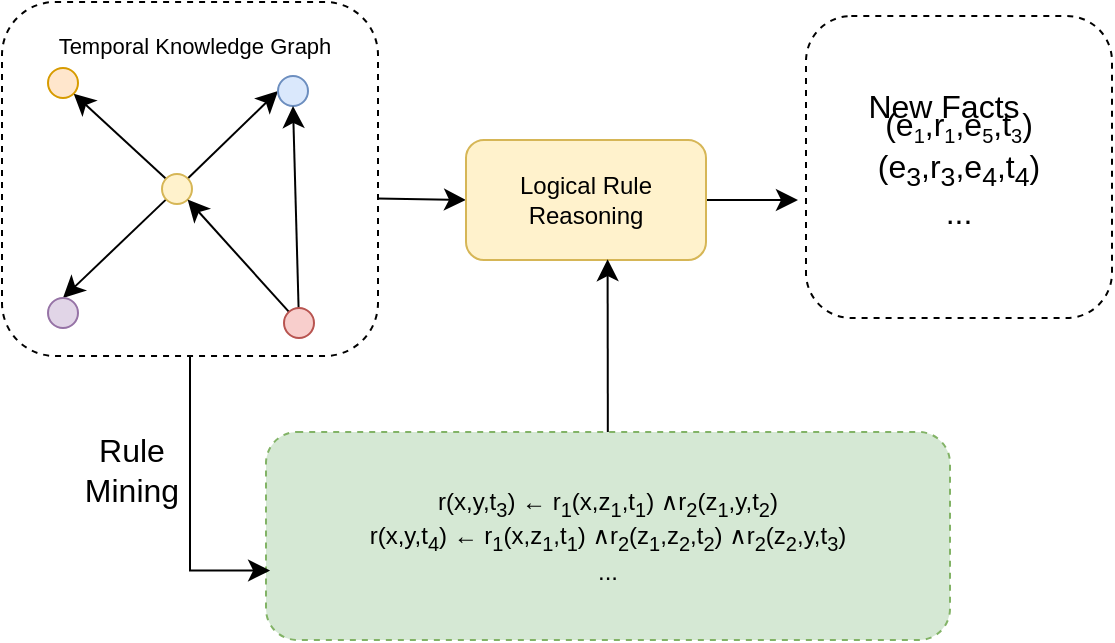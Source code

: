 <mxfile version="25.0.3">
  <diagram name="第 1 页" id="9H55Qvi0WNh1IqDSo3F6">
    <mxGraphModel dx="532" dy="306" grid="0" gridSize="10" guides="1" tooltips="1" connect="1" arrows="1" fold="1" page="0" pageScale="1" pageWidth="827" pageHeight="1169" math="0" shadow="0">
      <root>
        <mxCell id="0" />
        <mxCell id="1" parent="0" />
        <mxCell id="3tsn6FO70dDX8x1wXWFU-22" style="edgeStyle=none;curved=1;rounded=0;orthogonalLoop=1;jettySize=auto;html=1;entryX=0;entryY=0.5;entryDx=0;entryDy=0;fontSize=12;startSize=8;endSize=8;exitX=0.998;exitY=0.555;exitDx=0;exitDy=0;exitPerimeter=0;" edge="1" parent="1" source="3tsn6FO70dDX8x1wXWFU-6" target="3tsn6FO70dDX8x1wXWFU-9">
          <mxGeometry relative="1" as="geometry" />
        </mxCell>
        <mxCell id="3tsn6FO70dDX8x1wXWFU-6" value="" style="rounded=1;whiteSpace=wrap;html=1;dashed=1;" vertex="1" parent="1">
          <mxGeometry x="3" y="8" width="188" height="177" as="geometry" />
        </mxCell>
        <mxCell id="3tsn6FO70dDX8x1wXWFU-12" style="edgeStyle=none;curved=1;rounded=0;orthogonalLoop=1;jettySize=auto;html=1;fontSize=12;startSize=8;endSize=8;entryX=1;entryY=1;entryDx=0;entryDy=0;" edge="1" parent="1" source="3tsn6FO70dDX8x1wXWFU-1" target="3tsn6FO70dDX8x1wXWFU-3">
          <mxGeometry relative="1" as="geometry" />
        </mxCell>
        <mxCell id="3tsn6FO70dDX8x1wXWFU-13" style="edgeStyle=none;curved=1;rounded=0;orthogonalLoop=1;jettySize=auto;html=1;entryX=0.5;entryY=0;entryDx=0;entryDy=0;fontSize=12;startSize=8;endSize=8;" edge="1" parent="1" source="3tsn6FO70dDX8x1wXWFU-1" target="3tsn6FO70dDX8x1wXWFU-2">
          <mxGeometry relative="1" as="geometry" />
        </mxCell>
        <mxCell id="3tsn6FO70dDX8x1wXWFU-15" style="edgeStyle=none;curved=1;rounded=0;orthogonalLoop=1;jettySize=auto;html=1;entryX=0;entryY=0.5;entryDx=0;entryDy=0;fontSize=12;startSize=8;endSize=8;" edge="1" parent="1" source="3tsn6FO70dDX8x1wXWFU-1" target="3tsn6FO70dDX8x1wXWFU-4">
          <mxGeometry relative="1" as="geometry" />
        </mxCell>
        <mxCell id="3tsn6FO70dDX8x1wXWFU-1" value="" style="ellipse;whiteSpace=wrap;html=1;aspect=fixed;fillColor=#fff2cc;strokeColor=#d6b656;" vertex="1" parent="1">
          <mxGeometry x="83" y="94" width="15" height="15" as="geometry" />
        </mxCell>
        <mxCell id="3tsn6FO70dDX8x1wXWFU-2" value="" style="ellipse;whiteSpace=wrap;html=1;aspect=fixed;fillColor=#e1d5e7;strokeColor=#9673a6;" vertex="1" parent="1">
          <mxGeometry x="26" y="156" width="15" height="15" as="geometry" />
        </mxCell>
        <mxCell id="3tsn6FO70dDX8x1wXWFU-3" value="" style="ellipse;whiteSpace=wrap;html=1;aspect=fixed;fillColor=#ffe6cc;strokeColor=#d79b00;" vertex="1" parent="1">
          <mxGeometry x="26" y="41" width="15" height="15" as="geometry" />
        </mxCell>
        <mxCell id="3tsn6FO70dDX8x1wXWFU-4" value="" style="ellipse;whiteSpace=wrap;html=1;aspect=fixed;fillColor=#dae8fc;strokeColor=#6c8ebf;" vertex="1" parent="1">
          <mxGeometry x="141" y="45" width="15" height="15" as="geometry" />
        </mxCell>
        <mxCell id="3tsn6FO70dDX8x1wXWFU-14" style="edgeStyle=none;curved=1;rounded=0;orthogonalLoop=1;jettySize=auto;html=1;entryX=0.5;entryY=1;entryDx=0;entryDy=0;fontSize=12;startSize=8;endSize=8;" edge="1" parent="1" source="3tsn6FO70dDX8x1wXWFU-5" target="3tsn6FO70dDX8x1wXWFU-4">
          <mxGeometry relative="1" as="geometry" />
        </mxCell>
        <mxCell id="3tsn6FO70dDX8x1wXWFU-25" style="edgeStyle=none;curved=1;rounded=0;orthogonalLoop=1;jettySize=auto;html=1;entryX=1;entryY=1;entryDx=0;entryDy=0;fontSize=12;startSize=8;endSize=8;" edge="1" parent="1" source="3tsn6FO70dDX8x1wXWFU-5" target="3tsn6FO70dDX8x1wXWFU-1">
          <mxGeometry relative="1" as="geometry" />
        </mxCell>
        <mxCell id="3tsn6FO70dDX8x1wXWFU-5" value="" style="ellipse;whiteSpace=wrap;html=1;aspect=fixed;fillColor=#f8cecc;strokeColor=#b85450;" vertex="1" parent="1">
          <mxGeometry x="144" y="161" width="15" height="15" as="geometry" />
        </mxCell>
        <mxCell id="3tsn6FO70dDX8x1wXWFU-7" value="&lt;span style=&quot;font-size: 16px;&quot;&gt;(e&lt;/span&gt;&lt;sub&gt;1&lt;/sub&gt;&lt;span style=&quot;font-size: 16px;&quot;&gt;,r&lt;/span&gt;&lt;sub&gt;1&lt;/sub&gt;&lt;span style=&quot;font-size: 16px;&quot;&gt;,e&lt;/span&gt;&lt;sub&gt;5&lt;/sub&gt;&lt;span style=&quot;font-size: 16px;&quot;&gt;,t&lt;/span&gt;&lt;sub&gt;3&lt;/sub&gt;&lt;span style=&quot;font-size: 16px;&quot;&gt;)&lt;/span&gt;&lt;div style=&quot;font-size: 16px;&quot;&gt;(e&lt;sub&gt;3&lt;/sub&gt;,r&lt;sub&gt;3&lt;/sub&gt;,e&lt;sub&gt;4&lt;/sub&gt;,t&lt;sub&gt;4&lt;/sub&gt;)&lt;/div&gt;&lt;div style=&quot;font-size: 16px;&quot;&gt;...&lt;/div&gt;" style="rounded=1;whiteSpace=wrap;html=1;dashed=1;" vertex="1" parent="1">
          <mxGeometry x="405" y="15" width="153" height="151" as="geometry" />
        </mxCell>
        <mxCell id="3tsn6FO70dDX8x1wXWFU-8" value="&lt;font&gt;r(x,y,t&lt;sub&gt;3&lt;/sub&gt;)&amp;nbsp;← r&lt;sub&gt;1&lt;/sub&gt;(x,z&lt;sub&gt;1&lt;/sub&gt;,t&lt;sub&gt;1&lt;/sub&gt;)&amp;nbsp;∧r&lt;sub&gt;2&lt;/sub&gt;(z&lt;sub&gt;1&lt;/sub&gt;,y,t&lt;sub&gt;2&lt;/sub&gt;)&lt;/font&gt;&lt;div style=&quot;&quot;&gt;&lt;font&gt;&lt;font style=&quot;&quot;&gt;r(x,y,t&lt;sub&gt;4&lt;/sub&gt;&lt;/font&gt;)&amp;nbsp;← r&lt;sub style=&quot;&quot;&gt;1&lt;/sub&gt;(x,z&lt;sub style=&quot;&quot;&gt;1&lt;/sub&gt;,t&lt;sub style=&quot;&quot;&gt;1&lt;/sub&gt;)&amp;nbsp;∧r&lt;sub style=&quot;&quot;&gt;2&lt;/sub&gt;(z&lt;sub style=&quot;&quot;&gt;1&lt;/sub&gt;,z&lt;sub&gt;2&lt;/sub&gt;,t&lt;sub style=&quot;&quot;&gt;2&lt;/sub&gt;)&amp;nbsp;∧r&lt;sub&gt;2&lt;/sub&gt;(z&lt;sub&gt;2&lt;/sub&gt;,y,t&lt;sub&gt;3&lt;/sub&gt;)&lt;/font&gt;&lt;/div&gt;&lt;div style=&quot;&quot;&gt;&lt;font&gt;...&lt;/font&gt;&lt;/div&gt;" style="rounded=1;whiteSpace=wrap;html=1;dashed=1;fillColor=#d5e8d4;strokeColor=#82b366;" vertex="1" parent="1">
          <mxGeometry x="135" y="223" width="342" height="104" as="geometry" />
        </mxCell>
        <mxCell id="3tsn6FO70dDX8x1wXWFU-23" style="edgeStyle=none;curved=1;rounded=0;orthogonalLoop=1;jettySize=auto;html=1;fontSize=12;startSize=8;endSize=8;" edge="1" parent="1" source="3tsn6FO70dDX8x1wXWFU-9">
          <mxGeometry relative="1" as="geometry">
            <mxPoint x="400.987" y="107" as="targetPoint" />
          </mxGeometry>
        </mxCell>
        <mxCell id="3tsn6FO70dDX8x1wXWFU-9" value="&lt;font&gt;&lt;font&gt;Logical Rule Reasoning&lt;/font&gt;&lt;/font&gt;" style="rounded=1;whiteSpace=wrap;html=1;fillColor=#fff2cc;strokeColor=#d6b656;" vertex="1" parent="1">
          <mxGeometry x="235" y="77" width="120" height="60" as="geometry" />
        </mxCell>
        <mxCell id="3tsn6FO70dDX8x1wXWFU-16" style="edgeStyle=orthogonalEdgeStyle;rounded=0;orthogonalLoop=1;jettySize=auto;html=1;entryX=0.006;entryY=0.666;entryDx=0;entryDy=0;entryPerimeter=0;fontSize=12;startSize=8;endSize=8;" edge="1" parent="1" source="3tsn6FO70dDX8x1wXWFU-6" target="3tsn6FO70dDX8x1wXWFU-8">
          <mxGeometry relative="1" as="geometry">
            <Array as="points">
              <mxPoint x="97" y="292" />
            </Array>
          </mxGeometry>
        </mxCell>
        <mxCell id="3tsn6FO70dDX8x1wXWFU-17" value="New Facts&lt;font style=&quot;display: none !important;&quot; class=&quot;transmart-tgt-font-container&quot;&gt;新型f&lt;/font&gt;" style="text;html=1;align=center;verticalAlign=middle;whiteSpace=wrap;rounded=0;fontSize=16;" vertex="1" parent="1">
          <mxGeometry x="413" y="45" width="122" height="30" as="geometry" />
        </mxCell>
        <mxCell id="3tsn6FO70dDX8x1wXWFU-21" style="edgeStyle=none;curved=1;rounded=0;orthogonalLoop=1;jettySize=auto;html=1;entryX=0.59;entryY=0.993;entryDx=0;entryDy=0;entryPerimeter=0;fontSize=12;startSize=8;endSize=8;" edge="1" parent="1" source="3tsn6FO70dDX8x1wXWFU-8" target="3tsn6FO70dDX8x1wXWFU-9">
          <mxGeometry relative="1" as="geometry" />
        </mxCell>
        <mxCell id="3tsn6FO70dDX8x1wXWFU-26" value="Rule&lt;div&gt;Mining&lt;/div&gt;" style="text;html=1;align=center;verticalAlign=middle;whiteSpace=wrap;rounded=0;fontSize=16;" vertex="1" parent="1">
          <mxGeometry x="38" y="227" width="60" height="30" as="geometry" />
        </mxCell>
        <mxCell id="3tsn6FO70dDX8x1wXWFU-27" value="Temporal Knowledge Graph" style="text;html=1;align=center;verticalAlign=middle;whiteSpace=wrap;rounded=0;fontFamily=Helvetica;fontSize=11;fontColor=default;labelBackgroundColor=default;" vertex="1" parent="1">
          <mxGeometry x="15" y="15" width="169" height="30" as="geometry" />
        </mxCell>
      </root>
    </mxGraphModel>
  </diagram>
</mxfile>
